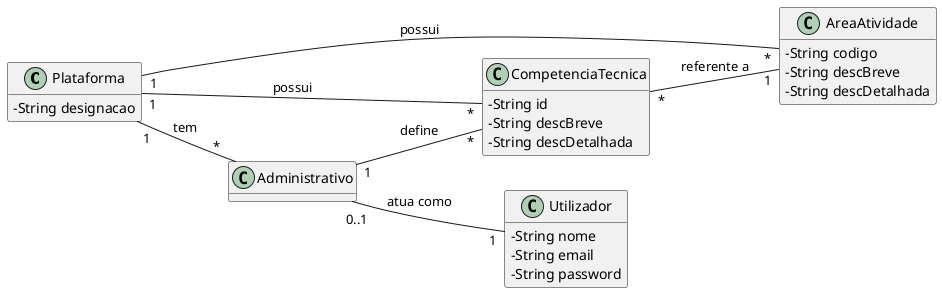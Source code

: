 @startuml
hide methods
left to right direction
skinparam classAttributeIconSize 0


class Plataforma {
  -String designacao
}

class CompetenciaTecnica {
  -String id
  -String descBreve
  -String descDetalhada
}

class AreaAtividade {
  -String codigo
  -String descBreve
  -String descDetalhada
}

class Administrativo {

}

class Utilizador {
  -String nome
  -String email
  -String password
}

Plataforma "1" -- "*" CompetenciaTecnica : possui 
CompetenciaTecnica "*" -- "1" AreaAtividade : referente a 
Administrativo "1" -- "*" CompetenciaTecnica: define 
Administrativo "0..1" -- "1" Utilizador: atua como 
Plataforma "1" -- "*" Administrativo : tem 
Plataforma "1" -- "*" AreaAtividade : possui 

@enduml